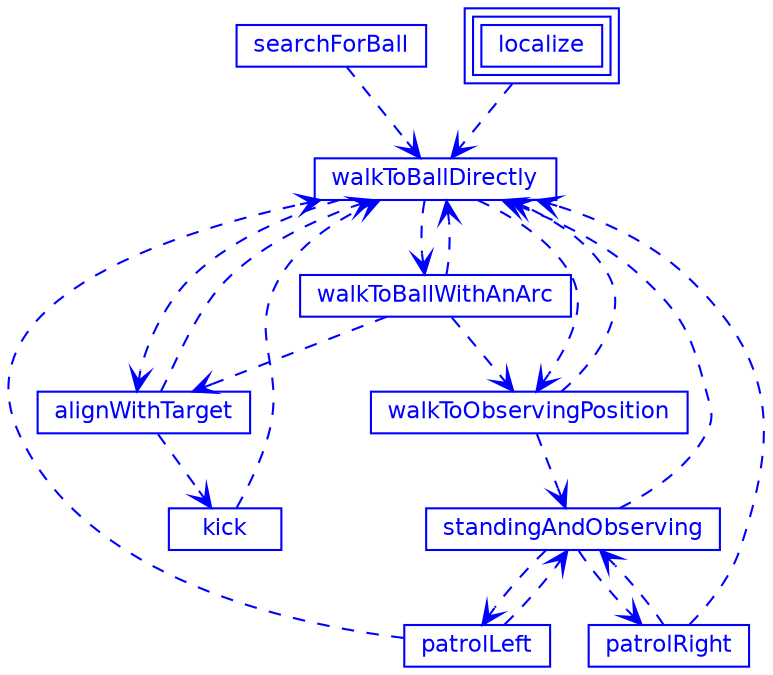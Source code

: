 digraph G {

center=true;
concentrate=false;
splines=true;

node [shape=box, color=blue, fontcolor=blue, fontname=Helvetica, fontsize=11, height=0.2];
edge [color=blue, arrowhead=open, style=dashed];//dotted

//point1 [shape=point,width=0.01,height=0.01];
//point2 [shape=point,width=0.01,height=0.01];

searchForBall

localize [peripheries=3];

localize -> walkToBallDirectly;
searchForBall -> walkToBallDirectly;
walkToBallDirectly -> walkToObservingPosition;
walkToBallDirectly -> alignWithTarget;
walkToBallDirectly -> walkToBallWithAnArc;
walkToObservingPosition -> standingAndObserving;
walkToObservingPosition -> walkToBallDirectly;
alignWithTarget -> kick;
alignWithTarget -> walkToBallDirectly;
walkToBallWithAnArc -> walkToObservingPosition;
walkToBallWithAnArc -> alignWithTarget;
walkToBallWithAnArc -> walkToBallDirectly;
kick -> walkToBallDirectly;
standingAndObserving -> patrolLeft;
standingAndObserving -> patrolRight;
standingAndObserving -> walkToBallDirectly;

patrolLeft -> walkToBallDirectly;
patrolLeft -> standingAndObserving;

patrolRight -> walkToBallDirectly;
patrolRight -> standingAndObserving;

//{patrolLeft,standingAndObserving} -> point1[dir=none];
//point1 -> walkToBallDirectly;

//{patrolRight,kick} -> point2[dir=none];
//point2 -> walkToBallDirectly;
//{rank = source; localize;searchForBall;}
//{rank = same; point1; walkToObservingPosition;}
//{rank = same; point2; alignWithTarget;}
}	